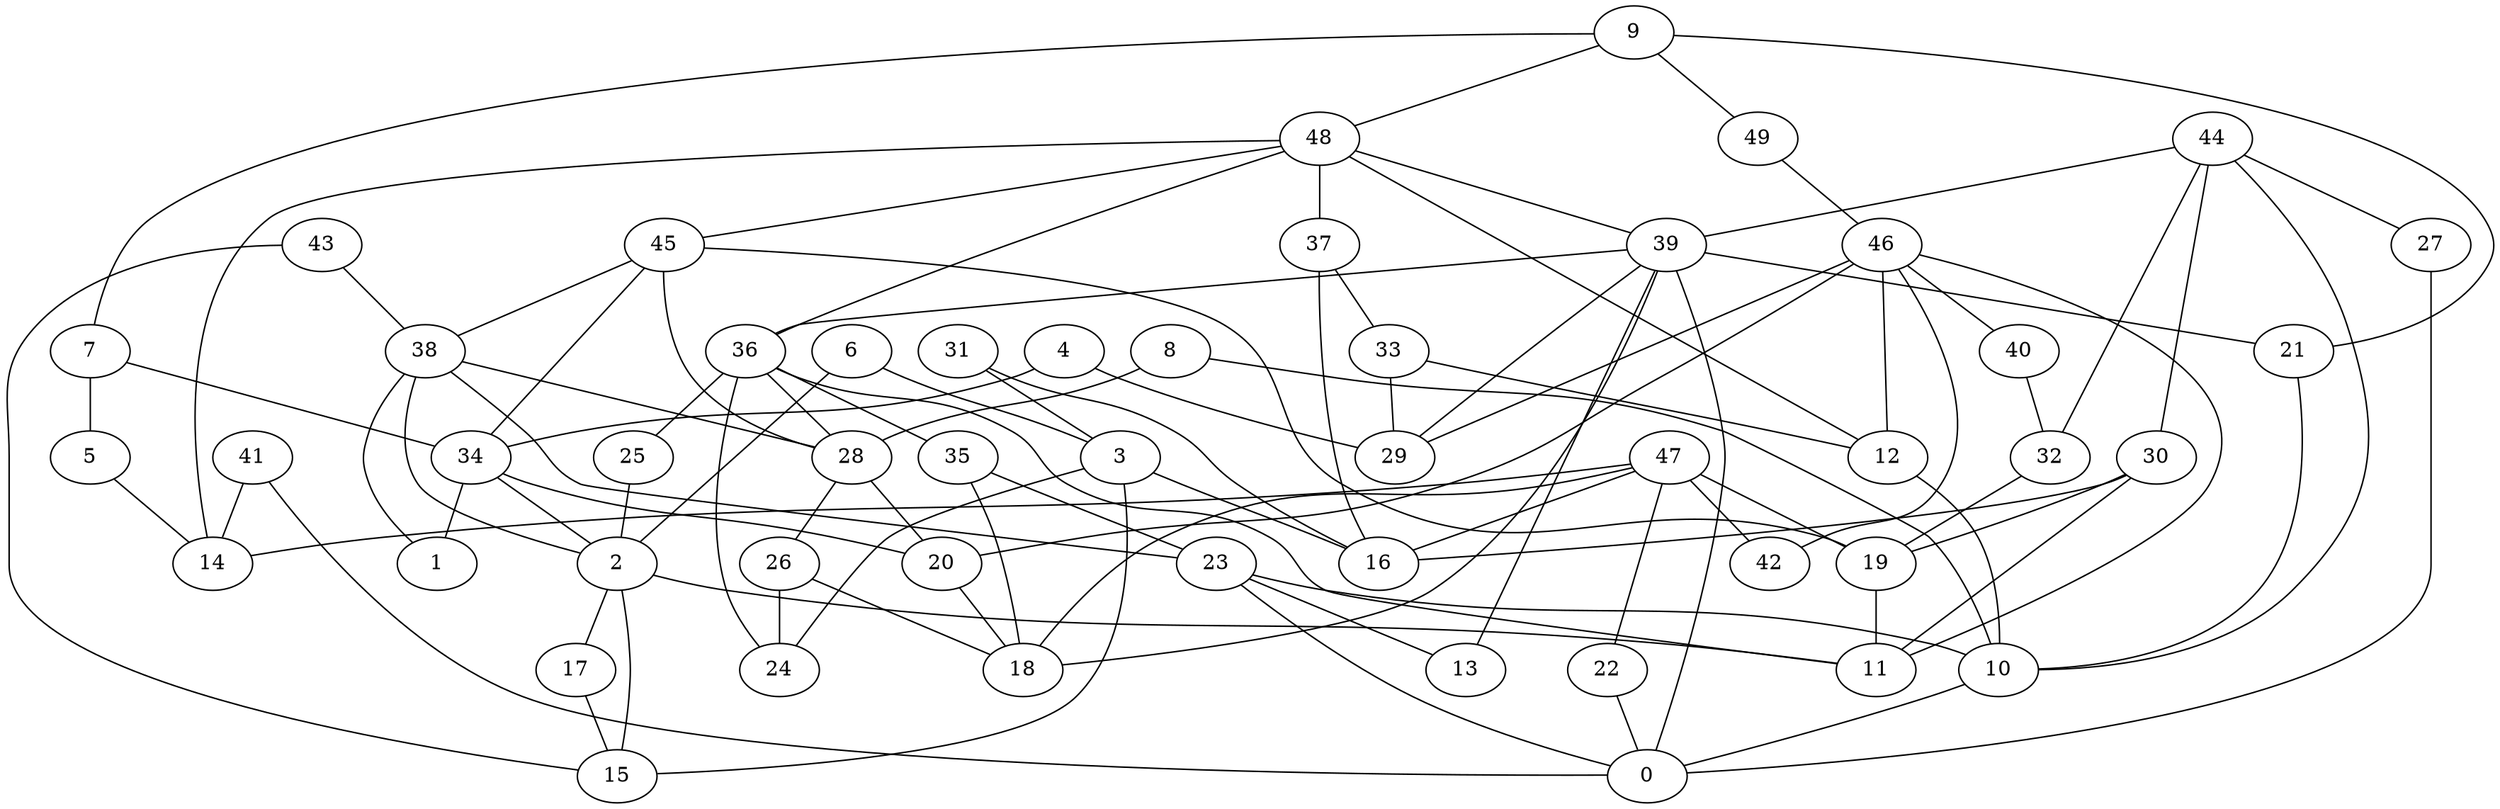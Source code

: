 digraph GG_graph {

subgraph G_graph {
edge [color = black]
"25" -> "2" [dir = none]
"2" -> "11" [dir = none]
"2" -> "17" [dir = none]
"2" -> "15" [dir = none]
"23" -> "0" [dir = none]
"23" -> "10" [dir = none]
"23" -> "13" [dir = none]
"21" -> "10" [dir = none]
"49" -> "46" [dir = none]
"26" -> "24" [dir = none]
"26" -> "18" [dir = none]
"32" -> "19" [dir = none]
"27" -> "0" [dir = none]
"35" -> "23" [dir = none]
"35" -> "18" [dir = none]
"33" -> "29" [dir = none]
"33" -> "12" [dir = none]
"12" -> "10" [dir = none]
"44" -> "27" [dir = none]
"44" -> "32" [dir = none]
"44" -> "30" [dir = none]
"44" -> "39" [dir = none]
"44" -> "10" [dir = none]
"8" -> "28" [dir = none]
"8" -> "10" [dir = none]
"38" -> "28" [dir = none]
"38" -> "2" [dir = none]
"38" -> "23" [dir = none]
"38" -> "1" [dir = none]
"7" -> "5" [dir = none]
"7" -> "34" [dir = none]
"10" -> "0" [dir = none]
"17" -> "15" [dir = none]
"40" -> "32" [dir = none]
"22" -> "0" [dir = none]
"9" -> "21" [dir = none]
"9" -> "48" [dir = none]
"9" -> "49" [dir = none]
"9" -> "7" [dir = none]
"41" -> "0" [dir = none]
"41" -> "14" [dir = none]
"28" -> "26" [dir = none]
"28" -> "20" [dir = none]
"46" -> "11" [dir = none]
"46" -> "20" [dir = none]
"46" -> "40" [dir = none]
"46" -> "29" [dir = none]
"46" -> "12" [dir = none]
"46" -> "42" [dir = none]
"31" -> "16" [dir = none]
"31" -> "3" [dir = none]
"20" -> "18" [dir = none]
"37" -> "16" [dir = none]
"37" -> "33" [dir = none]
"5" -> "14" [dir = none]
"43" -> "15" [dir = none]
"43" -> "38" [dir = none]
"36" -> "35" [dir = none]
"36" -> "28" [dir = none]
"36" -> "11" [dir = none]
"36" -> "24" [dir = none]
"36" -> "25" [dir = none]
"47" -> "14" [dir = none]
"47" -> "22" [dir = none]
"47" -> "42" [dir = none]
"47" -> "18" [dir = none]
"47" -> "19" [dir = none]
"47" -> "16" [dir = none]
"19" -> "11" [dir = none]
"4" -> "29" [dir = none]
"4" -> "34" [dir = none]
"34" -> "1" [dir = none]
"34" -> "20" [dir = none]
"34" -> "2" [dir = none]
"48" -> "12" [dir = none]
"48" -> "45" [dir = none]
"48" -> "37" [dir = none]
"48" -> "36" [dir = none]
"48" -> "14" [dir = none]
"48" -> "39" [dir = none]
"39" -> "21" [dir = none]
"39" -> "13" [dir = none]
"39" -> "29" [dir = none]
"39" -> "0" [dir = none]
"39" -> "36" [dir = none]
"39" -> "18" [dir = none]
"6" -> "3" [dir = none]
"6" -> "2" [dir = none]
"3" -> "15" [dir = none]
"3" -> "16" [dir = none]
"3" -> "24" [dir = none]
"30" -> "19" [dir = none]
"30" -> "16" [dir = none]
"30" -> "11" [dir = none]
"45" -> "19" [dir = none]
"45" -> "34" [dir = none]
"45" -> "38" [dir = none]
"45" -> "28" [dir = none]
}

}
